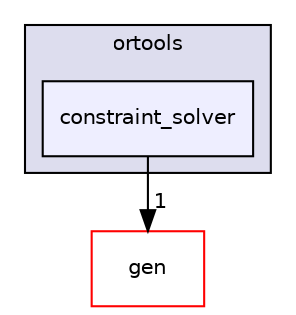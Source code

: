 digraph "constraint_solver" {
  compound=true
  node [ fontsize="10", fontname="Helvetica"];
  edge [ labelfontsize="10", labelfontname="Helvetica"];
  subgraph clusterdir_a7cc1eeded8f693d0da6c729bc88c45a {
    graph [ bgcolor="#ddddee", pencolor="black", label="ortools" fontname="Helvetica", fontsize="10", URL="dir_a7cc1eeded8f693d0da6c729bc88c45a.html"]
  dir_afbb39f66221aac28bbdefd1dca2b2b0 [shape=box, label="constraint_solver", style="filled", fillcolor="#eeeeff", pencolor="black", URL="dir_afbb39f66221aac28bbdefd1dca2b2b0.html"];
  }
  dir_b2c6d49957bf5d0c7726edb4b829cd4d [shape=box label="gen" fillcolor="white" style="filled" color="red" URL="dir_b2c6d49957bf5d0c7726edb4b829cd4d.html"];
  dir_afbb39f66221aac28bbdefd1dca2b2b0->dir_b2c6d49957bf5d0c7726edb4b829cd4d [headlabel="1", labeldistance=1.5 headhref="dir_000001_000002.html"];
}
